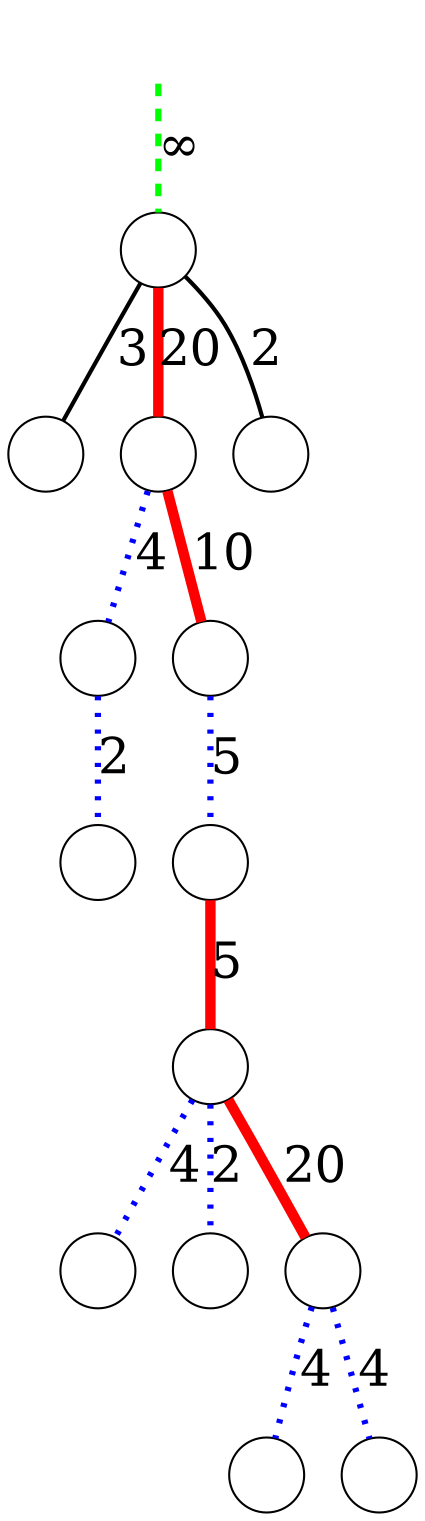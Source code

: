 digraph
{
	node [shape=circle, label=""];
	edge [dir=both, arrowtail=none, arrowhead=none, penwidth=2, fontsize=24];

	r -> n00 [label="&infin;", color=green, style=dashed, penwidth=3];
	n00 -> n10 [label=3];
	n00 -> n11 [label=20, color=red, penwidth=5];
	n00 -> n12 [label=2];
	n11 -> n20 [label=4, color=blue, style=dotted, penwidth=3];
	n11 -> n21 [label=10, color=red, penwidth=5];
	n20 -> n30 [label=2, color=blue, style=dotted, penwidth=3];
	n21 -> n31 [label=5, color=blue, style=dotted, penwidth=3];
	n31 -> n40 [label=5, color=red, penwidth=5];
	n40 -> n50 [label=4, color=blue, style=dotted, penwidth=3];
	n40 -> n51 [label=2, color=blue, style=dotted, penwidth=3];
	n40 -> n52 [label=20, color=red, penwidth=5];
	n52 -> n60 [label=4, color=blue, style=dotted, penwidth=3];
	n52 -> n61 [label=4, color=blue, style=dotted, penwidth=3];

	r [style=invisible];
}
